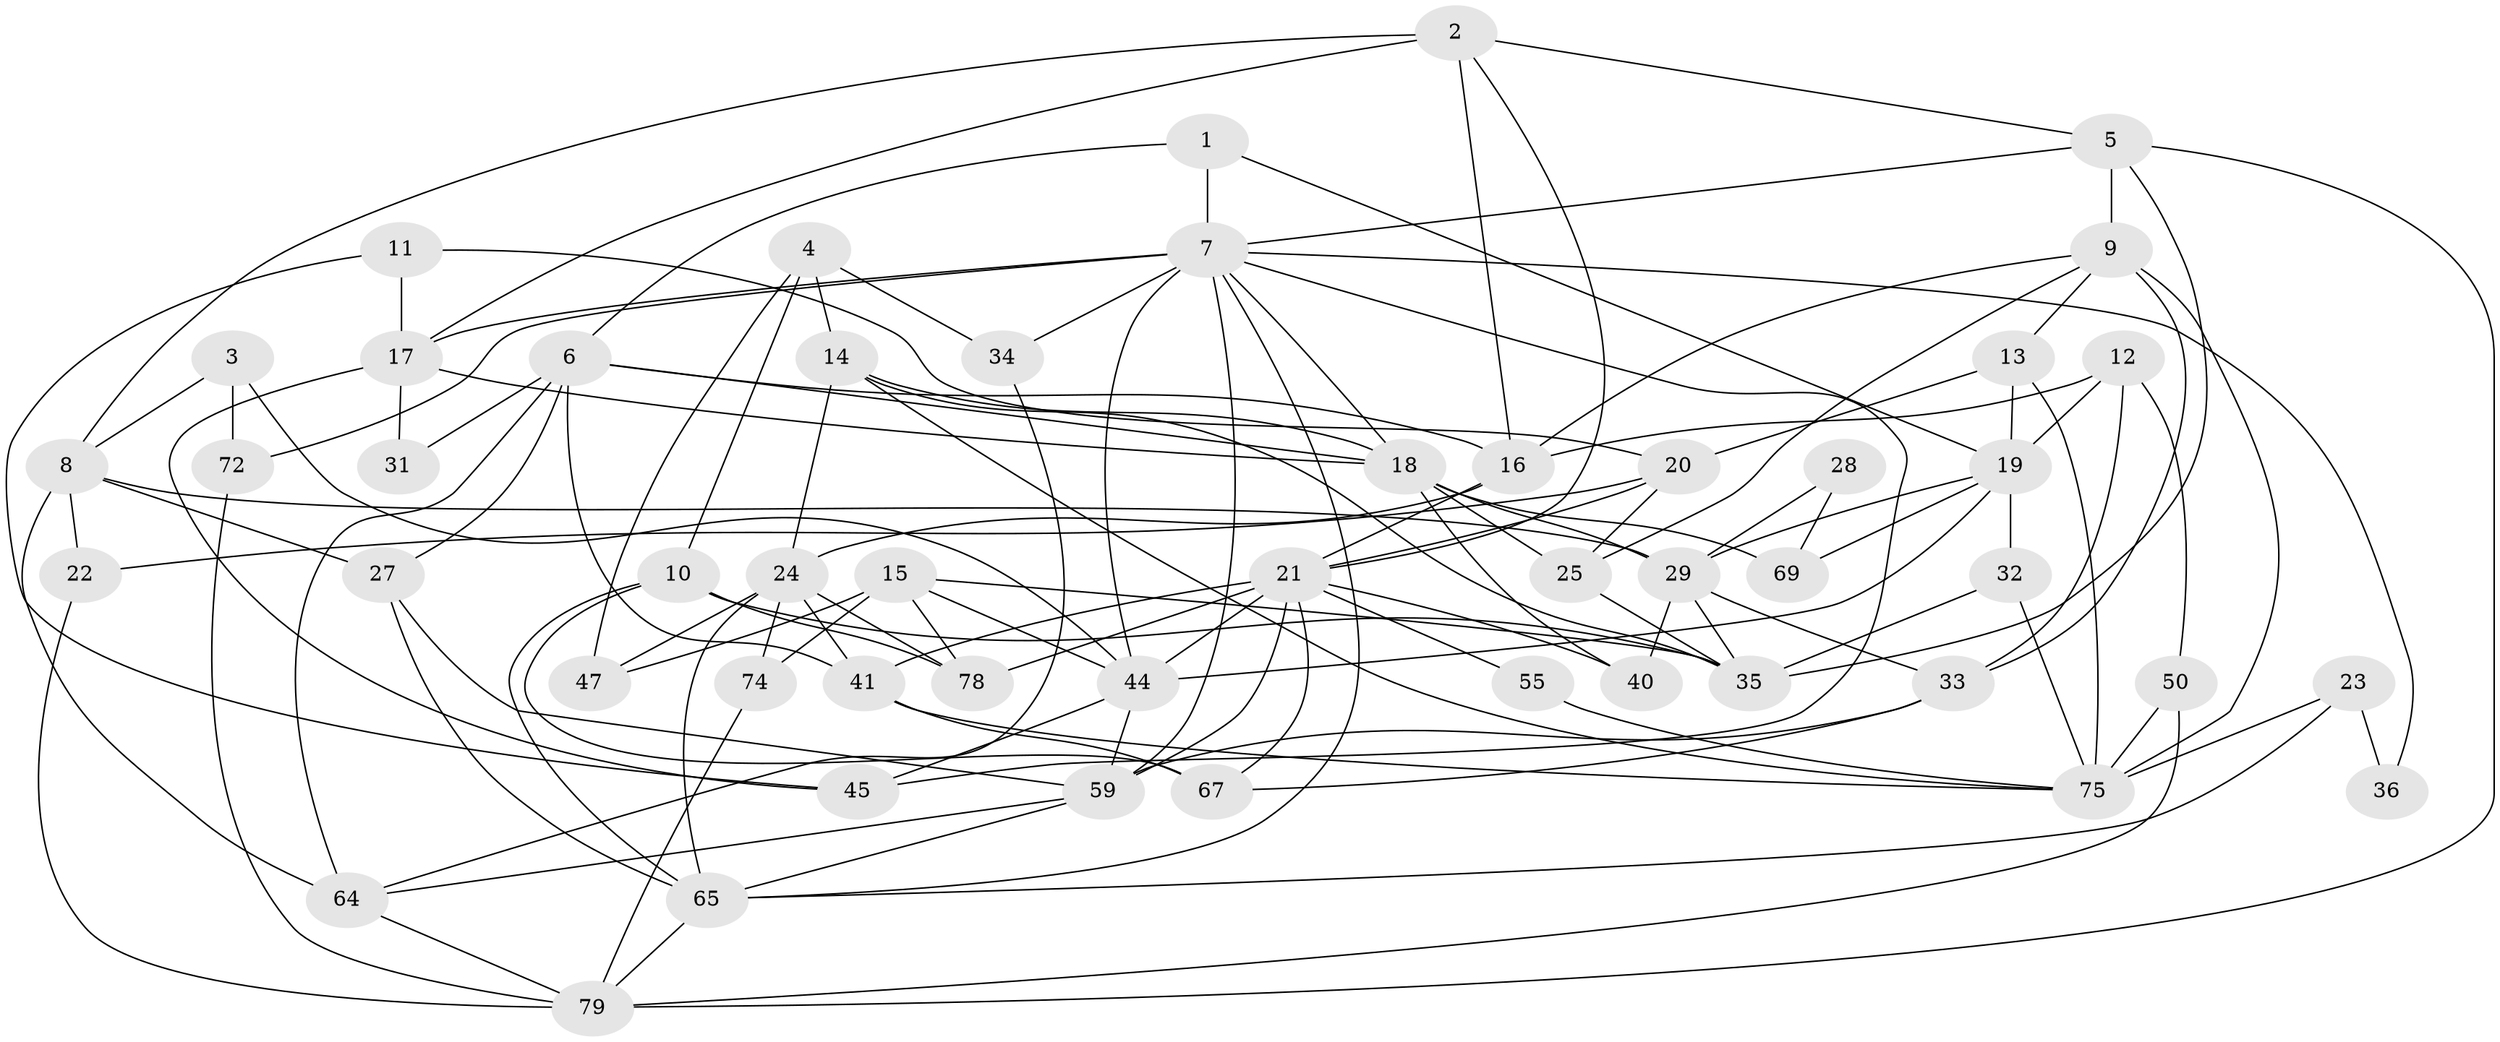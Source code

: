 // Generated by graph-tools (version 1.1) at 2025/52/02/27/25 19:52:06]
// undirected, 51 vertices, 124 edges
graph export_dot {
graph [start="1"]
  node [color=gray90,style=filled];
  1 [super="+60"];
  2;
  3;
  4;
  5 [super="+77"];
  6 [super="+39"];
  7 [super="+73"];
  8 [super="+58"];
  9 [super="+49"];
  10 [super="+26"];
  11;
  12;
  13 [super="+53"];
  14;
  15 [super="+52"];
  16 [super="+51"];
  17 [super="+48"];
  18 [super="+46"];
  19 [super="+56"];
  20 [super="+37"];
  21 [super="+30"];
  22;
  23;
  24 [super="+70"];
  25 [super="+38"];
  27;
  28;
  29 [super="+66"];
  31;
  32 [super="+43"];
  33 [super="+42"];
  34;
  35 [super="+62"];
  36;
  40;
  41 [super="+68"];
  44 [super="+63"];
  45 [super="+54"];
  47 [super="+57"];
  50;
  55;
  59 [super="+61"];
  64 [super="+81"];
  65 [super="+71"];
  67;
  69;
  72;
  74;
  75 [super="+76"];
  78;
  79 [super="+80"];
  1 -- 7;
  1 -- 19;
  1 -- 6;
  2 -- 16;
  2 -- 21;
  2 -- 5;
  2 -- 8;
  2 -- 17;
  3 -- 72;
  3 -- 44;
  3 -- 8;
  4 -- 14;
  4 -- 34;
  4 -- 47;
  4 -- 10;
  5 -- 7;
  5 -- 35;
  5 -- 79;
  5 -- 9;
  6 -- 64 [weight=2];
  6 -- 16;
  6 -- 27;
  6 -- 41;
  6 -- 31;
  6 -- 18;
  7 -- 18;
  7 -- 45;
  7 -- 72;
  7 -- 44;
  7 -- 65;
  7 -- 34;
  7 -- 36;
  7 -- 59;
  7 -- 17;
  8 -- 27;
  8 -- 64;
  8 -- 29;
  8 -- 22;
  9 -- 75 [weight=2];
  9 -- 33;
  9 -- 13;
  9 -- 25;
  9 -- 16;
  10 -- 65;
  10 -- 35;
  10 -- 67 [weight=2];
  10 -- 78;
  11 -- 45;
  11 -- 17;
  11 -- 20;
  12 -- 16;
  12 -- 19;
  12 -- 50;
  12 -- 33;
  13 -- 19;
  13 -- 20;
  13 -- 75;
  14 -- 18;
  14 -- 35;
  14 -- 24;
  14 -- 75;
  15 -- 78;
  15 -- 47;
  15 -- 35;
  15 -- 74;
  15 -- 44;
  16 -- 24 [weight=2];
  16 -- 21;
  17 -- 31 [weight=2];
  17 -- 18;
  17 -- 45;
  18 -- 25 [weight=2];
  18 -- 29;
  18 -- 40;
  18 -- 69;
  19 -- 29;
  19 -- 69;
  19 -- 44;
  19 -- 32;
  20 -- 25;
  20 -- 21;
  20 -- 22;
  21 -- 41;
  21 -- 67;
  21 -- 55;
  21 -- 40;
  21 -- 59;
  21 -- 44;
  21 -- 78;
  22 -- 79;
  23 -- 75;
  23 -- 36;
  23 -- 65;
  24 -- 78;
  24 -- 65;
  24 -- 41;
  24 -- 74;
  24 -- 47;
  25 -- 35;
  27 -- 65;
  27 -- 59;
  28 -- 69;
  28 -- 29;
  29 -- 33;
  29 -- 40;
  29 -- 35;
  32 -- 75;
  32 -- 35;
  33 -- 59;
  33 -- 67;
  34 -- 64;
  41 -- 67;
  41 -- 75;
  44 -- 45;
  44 -- 59;
  50 -- 79;
  50 -- 75;
  55 -- 75;
  59 -- 65;
  59 -- 64;
  64 -- 79;
  65 -- 79;
  72 -- 79;
  74 -- 79;
}
